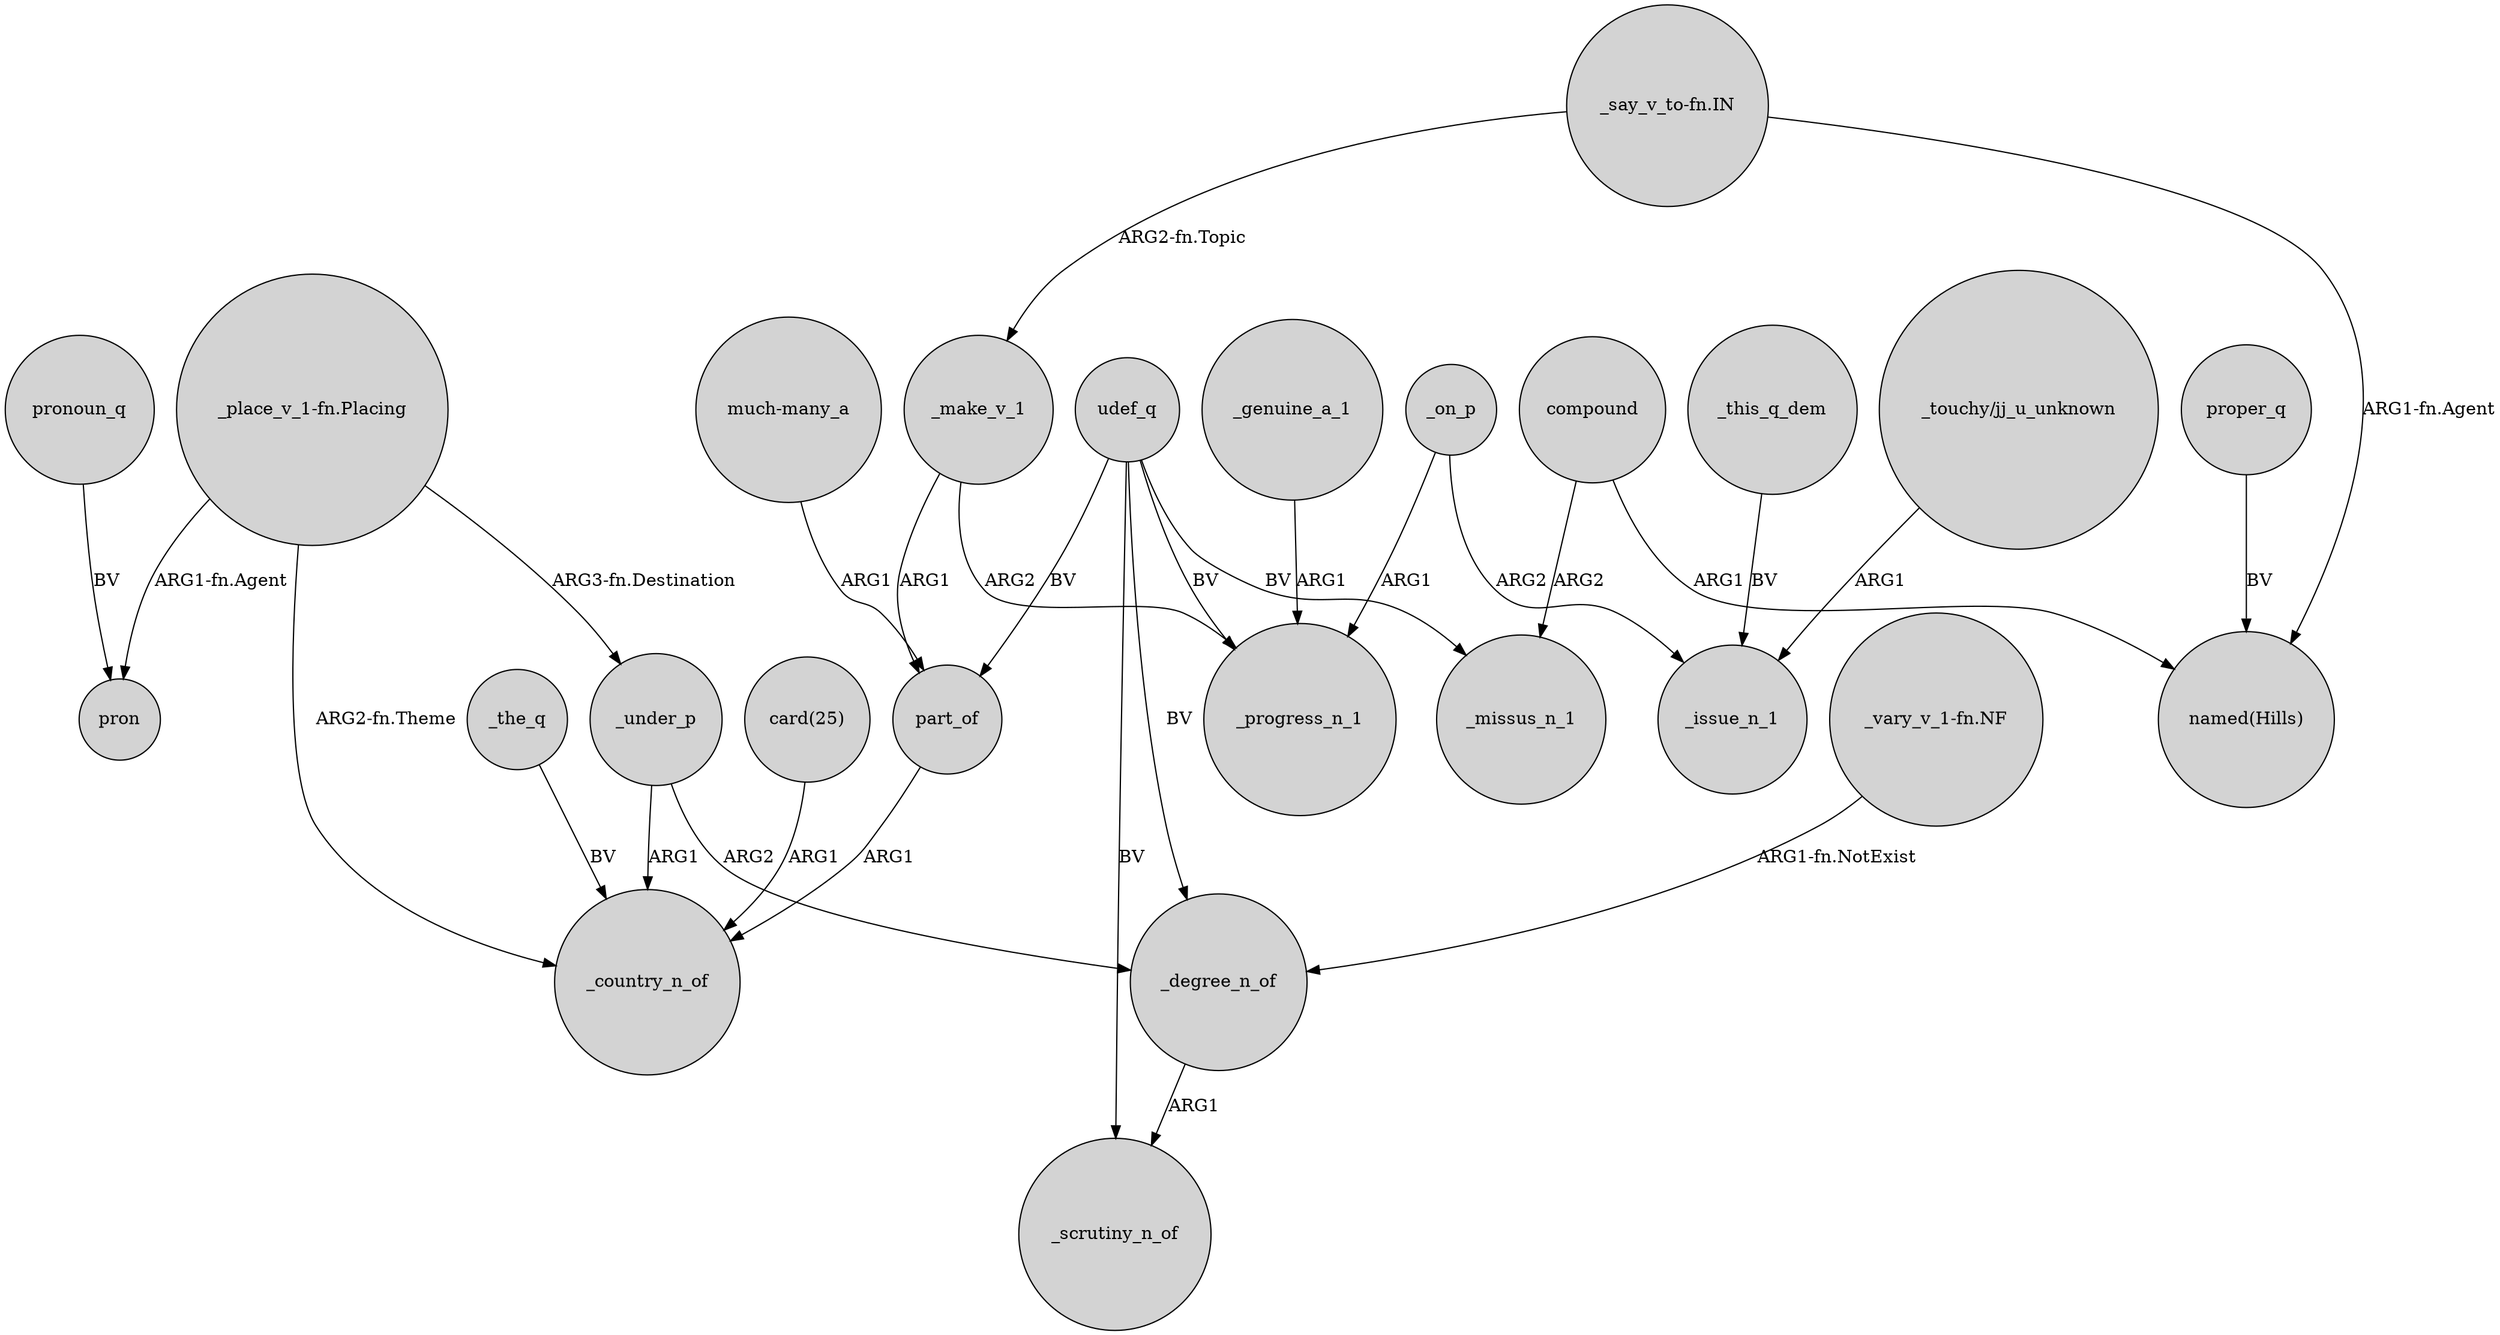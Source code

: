 digraph {
	node [shape=circle style=filled]
	"_place_v_1-fn.Placing" -> _country_n_of [label="ARG2-fn.Theme"]
	"_place_v_1-fn.Placing" -> pron [label="ARG1-fn.Agent"]
	_genuine_a_1 -> _progress_n_1 [label=ARG1]
	udef_q -> part_of [label=BV]
	compound -> "named(Hills)" [label=ARG1]
	"much-many_a" -> part_of [label=ARG1]
	_on_p -> _progress_n_1 [label=ARG1]
	part_of -> _country_n_of [label=ARG1]
	proper_q -> "named(Hills)" [label=BV]
	compound -> _missus_n_1 [label=ARG2]
	_make_v_1 -> part_of [label=ARG1]
	_under_p -> _degree_n_of [label=ARG2]
	udef_q -> _missus_n_1 [label=BV]
	_degree_n_of -> _scrutiny_n_of [label=ARG1]
	pronoun_q -> pron [label=BV]
	_the_q -> _country_n_of [label=BV]
	_on_p -> _issue_n_1 [label=ARG2]
	udef_q -> _scrutiny_n_of [label=BV]
	"_place_v_1-fn.Placing" -> _under_p [label="ARG3-fn.Destination"]
	"card(25)" -> _country_n_of [label=ARG1]
	"_say_v_to-fn.IN" -> _make_v_1 [label="ARG2-fn.Topic"]
	"_vary_v_1-fn.NF" -> _degree_n_of [label="ARG1-fn.NotExist"]
	_under_p -> _country_n_of [label=ARG1]
	_this_q_dem -> _issue_n_1 [label=BV]
	"_say_v_to-fn.IN" -> "named(Hills)" [label="ARG1-fn.Agent"]
	udef_q -> _progress_n_1 [label=BV]
	udef_q -> _degree_n_of [label=BV]
	_make_v_1 -> _progress_n_1 [label=ARG2]
	"_touchy/jj_u_unknown" -> _issue_n_1 [label=ARG1]
}
